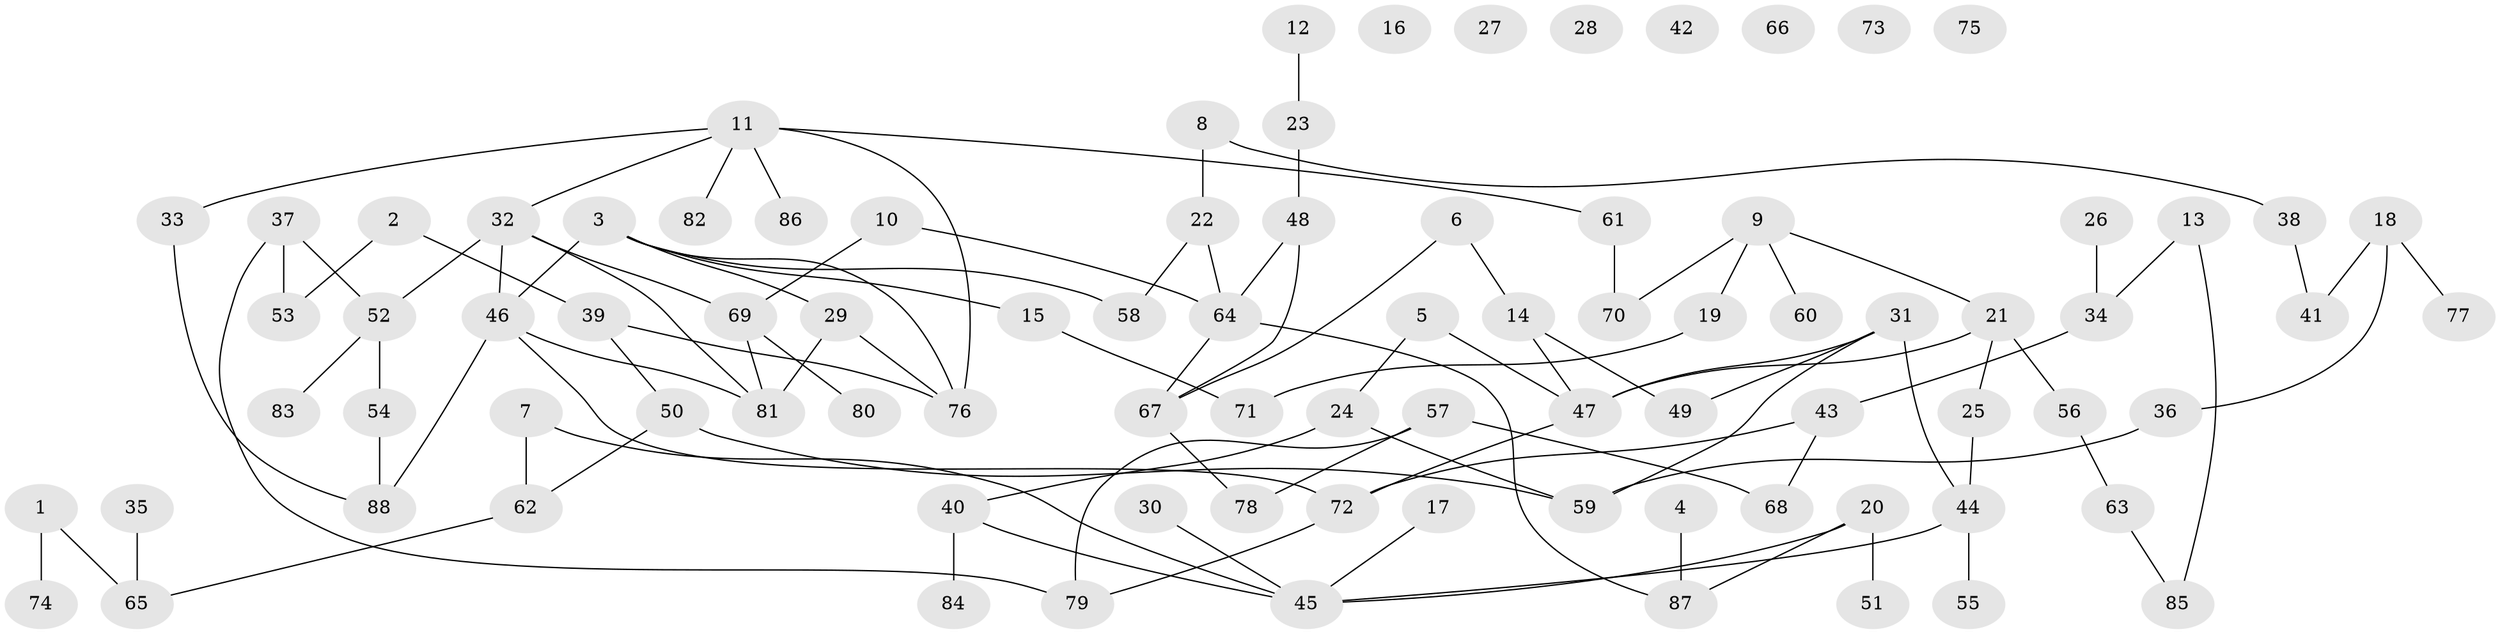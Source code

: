 // Generated by graph-tools (version 1.1) at 2025/40/03/09/25 04:40:13]
// undirected, 88 vertices, 105 edges
graph export_dot {
graph [start="1"]
  node [color=gray90,style=filled];
  1;
  2;
  3;
  4;
  5;
  6;
  7;
  8;
  9;
  10;
  11;
  12;
  13;
  14;
  15;
  16;
  17;
  18;
  19;
  20;
  21;
  22;
  23;
  24;
  25;
  26;
  27;
  28;
  29;
  30;
  31;
  32;
  33;
  34;
  35;
  36;
  37;
  38;
  39;
  40;
  41;
  42;
  43;
  44;
  45;
  46;
  47;
  48;
  49;
  50;
  51;
  52;
  53;
  54;
  55;
  56;
  57;
  58;
  59;
  60;
  61;
  62;
  63;
  64;
  65;
  66;
  67;
  68;
  69;
  70;
  71;
  72;
  73;
  74;
  75;
  76;
  77;
  78;
  79;
  80;
  81;
  82;
  83;
  84;
  85;
  86;
  87;
  88;
  1 -- 65;
  1 -- 74;
  2 -- 39;
  2 -- 53;
  3 -- 15;
  3 -- 29;
  3 -- 46;
  3 -- 58;
  3 -- 76;
  4 -- 87;
  5 -- 24;
  5 -- 47;
  6 -- 14;
  6 -- 67;
  7 -- 45;
  7 -- 62;
  8 -- 22;
  8 -- 38;
  9 -- 19;
  9 -- 21;
  9 -- 60;
  9 -- 70;
  10 -- 64;
  10 -- 69;
  11 -- 32;
  11 -- 33;
  11 -- 61;
  11 -- 76;
  11 -- 82;
  11 -- 86;
  12 -- 23;
  13 -- 34;
  13 -- 85;
  14 -- 47;
  14 -- 49;
  15 -- 71;
  17 -- 45;
  18 -- 36;
  18 -- 41;
  18 -- 77;
  19 -- 71;
  20 -- 45;
  20 -- 51;
  20 -- 87;
  21 -- 25;
  21 -- 47;
  21 -- 56;
  22 -- 58;
  22 -- 64;
  23 -- 48;
  24 -- 40;
  24 -- 59;
  25 -- 44;
  26 -- 34;
  29 -- 76;
  29 -- 81;
  30 -- 45;
  31 -- 44;
  31 -- 47;
  31 -- 49;
  31 -- 59;
  32 -- 46;
  32 -- 52;
  32 -- 69;
  32 -- 81;
  33 -- 88;
  34 -- 43;
  35 -- 65;
  36 -- 59;
  37 -- 52;
  37 -- 53;
  37 -- 79;
  38 -- 41;
  39 -- 50;
  39 -- 76;
  40 -- 45;
  40 -- 84;
  43 -- 68;
  43 -- 72;
  44 -- 45;
  44 -- 55;
  46 -- 72;
  46 -- 81;
  46 -- 88;
  47 -- 72;
  48 -- 64;
  48 -- 67;
  50 -- 59;
  50 -- 62;
  52 -- 54;
  52 -- 83;
  54 -- 88;
  56 -- 63;
  57 -- 68;
  57 -- 78;
  57 -- 79;
  61 -- 70;
  62 -- 65;
  63 -- 85;
  64 -- 67;
  64 -- 87;
  67 -- 78;
  69 -- 80;
  69 -- 81;
  72 -- 79;
}
